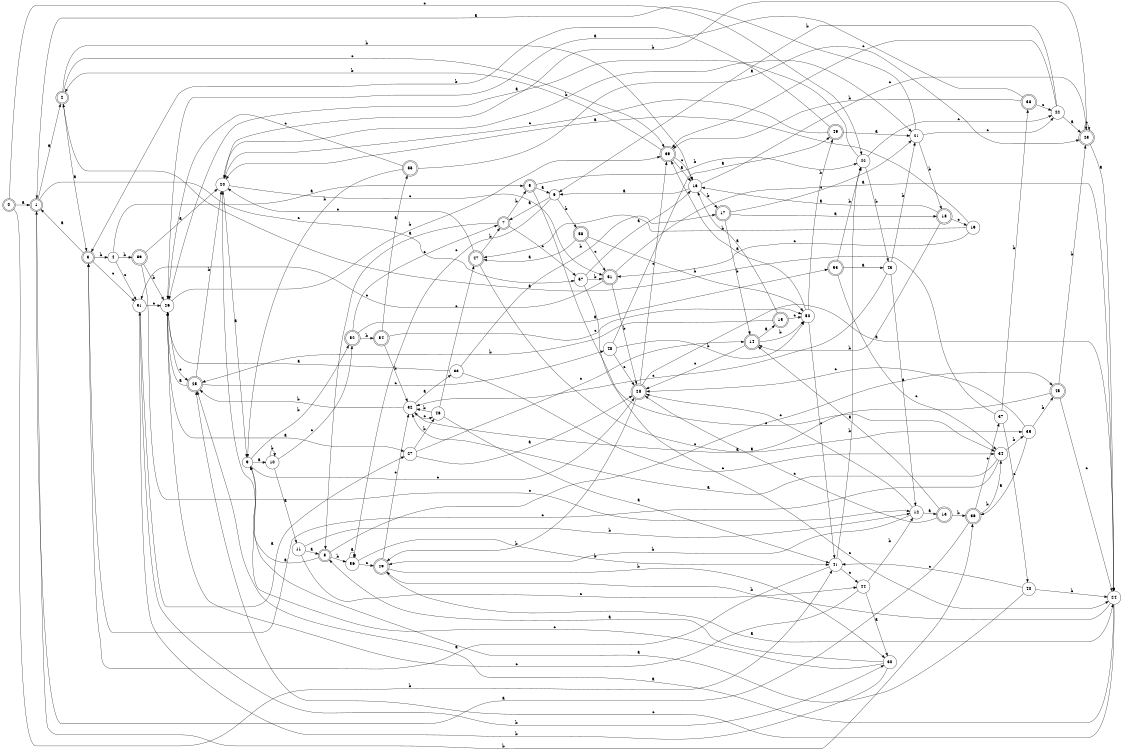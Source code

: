 digraph n48_5 {
__start0 [label="" shape="none"];

rankdir=LR;
size="8,5";

s0 [style="rounded,filled", color="black", fillcolor="white" shape="doublecircle", label="0"];
s1 [style="rounded,filled", color="black", fillcolor="white" shape="doublecircle", label="1"];
s2 [style="rounded,filled", color="black", fillcolor="white" shape="doublecircle", label="2"];
s3 [style="rounded,filled", color="black", fillcolor="white" shape="doublecircle", label="3"];
s4 [style="filled", color="black", fillcolor="white" shape="circle", label="4"];
s5 [style="rounded,filled", color="black", fillcolor="white" shape="doublecircle", label="5"];
s6 [style="filled", color="black", fillcolor="white" shape="circle", label="6"];
s7 [style="rounded,filled", color="black", fillcolor="white" shape="doublecircle", label="7"];
s8 [style="rounded,filled", color="black", fillcolor="white" shape="doublecircle", label="8"];
s9 [style="filled", color="black", fillcolor="white" shape="circle", label="9"];
s10 [style="filled", color="black", fillcolor="white" shape="circle", label="10"];
s11 [style="filled", color="black", fillcolor="white" shape="circle", label="11"];
s12 [style="filled", color="black", fillcolor="white" shape="circle", label="12"];
s13 [style="rounded,filled", color="black", fillcolor="white" shape="doublecircle", label="13"];
s14 [style="rounded,filled", color="black", fillcolor="white" shape="doublecircle", label="14"];
s15 [style="rounded,filled", color="black", fillcolor="white" shape="doublecircle", label="15"];
s16 [style="filled", color="black", fillcolor="white" shape="circle", label="16"];
s17 [style="rounded,filled", color="black", fillcolor="white" shape="doublecircle", label="17"];
s18 [style="rounded,filled", color="black", fillcolor="white" shape="doublecircle", label="18"];
s19 [style="filled", color="black", fillcolor="white" shape="circle", label="19"];
s20 [style="filled", color="black", fillcolor="white" shape="circle", label="20"];
s21 [style="filled", color="black", fillcolor="white" shape="circle", label="21"];
s22 [style="filled", color="black", fillcolor="white" shape="circle", label="22"];
s23 [style="rounded,filled", color="black", fillcolor="white" shape="doublecircle", label="23"];
s24 [style="filled", color="black", fillcolor="white" shape="circle", label="24"];
s25 [style="rounded,filled", color="black", fillcolor="white" shape="doublecircle", label="25"];
s26 [style="filled", color="black", fillcolor="white" shape="circle", label="26"];
s27 [style="filled", color="black", fillcolor="white" shape="circle", label="27"];
s28 [style="rounded,filled", color="black", fillcolor="white" shape="doublecircle", label="28"];
s29 [style="rounded,filled", color="black", fillcolor="white" shape="doublecircle", label="29"];
s30 [style="filled", color="black", fillcolor="white" shape="circle", label="30"];
s31 [style="filled", color="black", fillcolor="white" shape="circle", label="31"];
s32 [style="filled", color="black", fillcolor="white" shape="circle", label="32"];
s33 [style="filled", color="black", fillcolor="white" shape="circle", label="33"];
s34 [style="filled", color="black", fillcolor="white" shape="circle", label="34"];
s35 [style="filled", color="black", fillcolor="white" shape="circle", label="35"];
s36 [style="rounded,filled", color="black", fillcolor="white" shape="doublecircle", label="36"];
s37 [style="filled", color="black", fillcolor="white" shape="circle", label="37"];
s38 [style="rounded,filled", color="black", fillcolor="white" shape="doublecircle", label="38"];
s39 [style="rounded,filled", color="black", fillcolor="white" shape="doublecircle", label="39"];
s40 [style="filled", color="black", fillcolor="white" shape="circle", label="40"];
s41 [style="filled", color="black", fillcolor="white" shape="circle", label="41"];
s42 [style="filled", color="black", fillcolor="white" shape="circle", label="42"];
s43 [style="filled", color="black", fillcolor="white" shape="circle", label="43"];
s44 [style="filled", color="black", fillcolor="white" shape="circle", label="44"];
s45 [style="rounded,filled", color="black", fillcolor="white" shape="doublecircle", label="45"];
s46 [style="filled", color="black", fillcolor="white" shape="circle", label="46"];
s47 [style="rounded,filled", color="black", fillcolor="white" shape="doublecircle", label="47"];
s48 [style="filled", color="black", fillcolor="white" shape="circle", label="48"];
s49 [style="rounded,filled", color="black", fillcolor="white" shape="doublecircle", label="49"];
s50 [style="filled", color="black", fillcolor="white" shape="circle", label="50"];
s51 [style="rounded,filled", color="black", fillcolor="white" shape="doublecircle", label="51"];
s52 [style="rounded,filled", color="black", fillcolor="white" shape="doublecircle", label="52"];
s53 [style="rounded,filled", color="black", fillcolor="white" shape="doublecircle", label="53"];
s54 [style="rounded,filled", color="black", fillcolor="white" shape="doublecircle", label="54"];
s55 [style="rounded,filled", color="black", fillcolor="white" shape="doublecircle", label="55"];
s56 [style="filled", color="black", fillcolor="white" shape="circle", label="56"];
s57 [style="filled", color="black", fillcolor="white" shape="circle", label="57"];
s58 [style="rounded,filled", color="black", fillcolor="white" shape="doublecircle", label="58"];
s59 [style="rounded,filled", color="black", fillcolor="white" shape="doublecircle", label="59"];
s0 -> s1 [label="a"];
s0 -> s41 [label="b"];
s0 -> s42 [label="c"];
s1 -> s2 [label="a"];
s1 -> s36 [label="b"];
s1 -> s57 [label="c"];
s2 -> s3 [label="a"];
s2 -> s16 [label="b"];
s2 -> s39 [label="c"];
s3 -> s1 [label="a"];
s3 -> s4 [label="b"];
s3 -> s31 [label="c"];
s4 -> s5 [label="a"];
s4 -> s59 [label="b"];
s4 -> s31 [label="c"];
s5 -> s6 [label="a"];
s5 -> s42 [label="b"];
s5 -> s34 [label="c"];
s6 -> s7 [label="a"];
s6 -> s58 [label="b"];
s6 -> s56 [label="c"];
s7 -> s8 [label="a"];
s7 -> s5 [label="b"];
s7 -> s57 [label="c"];
s8 -> s9 [label="a"];
s8 -> s56 [label="b"];
s8 -> s45 [label="c"];
s9 -> s10 [label="a"];
s9 -> s52 [label="b"];
s9 -> s28 [label="c"];
s10 -> s11 [label="a"];
s10 -> s10 [label="b"];
s10 -> s52 [label="c"];
s11 -> s8 [label="a"];
s11 -> s12 [label="b"];
s11 -> s44 [label="c"];
s12 -> s13 [label="a"];
s12 -> s29 [label="b"];
s12 -> s28 [label="c"];
s13 -> s14 [label="a"];
s13 -> s36 [label="b"];
s13 -> s28 [label="c"];
s14 -> s15 [label="a"];
s14 -> s50 [label="b"];
s14 -> s28 [label="c"];
s15 -> s16 [label="a"];
s15 -> s25 [label="b"];
s15 -> s50 [label="c"];
s16 -> s6 [label="a"];
s16 -> s17 [label="b"];
s16 -> s23 [label="c"];
s17 -> s18 [label="a"];
s17 -> s14 [label="b"];
s17 -> s21 [label="c"];
s18 -> s16 [label="a"];
s18 -> s14 [label="b"];
s18 -> s19 [label="c"];
s19 -> s20 [label="a"];
s19 -> s47 [label="b"];
s19 -> s51 [label="c"];
s20 -> s9 [label="a"];
s20 -> s21 [label="b"];
s20 -> s51 [label="c"];
s21 -> s1 [label="a"];
s21 -> s18 [label="b"];
s21 -> s22 [label="c"];
s22 -> s23 [label="a"];
s22 -> s6 [label="b"];
s22 -> s39 [label="c"];
s23 -> s24 [label="a"];
s23 -> s20 [label="b"];
s23 -> s23 [label="c"];
s24 -> s25 [label="a"];
s24 -> s29 [label="b"];
s24 -> s25 [label="c"];
s25 -> s26 [label="a"];
s25 -> s20 [label="b"];
s25 -> s48 [label="c"];
s26 -> s27 [label="a"];
s26 -> s39 [label="b"];
s26 -> s25 [label="c"];
s27 -> s28 [label="a"];
s27 -> s46 [label="b"];
s27 -> s14 [label="c"];
s28 -> s24 [label="a"];
s28 -> s29 [label="b"];
s28 -> s39 [label="c"];
s29 -> s24 [label="a"];
s29 -> s30 [label="b"];
s29 -> s32 [label="c"];
s30 -> s8 [label="a"];
s30 -> s31 [label="b"];
s30 -> s20 [label="c"];
s31 -> s27 [label="a"];
s31 -> s30 [label="b"];
s31 -> s26 [label="c"];
s32 -> s33 [label="a"];
s32 -> s25 [label="b"];
s32 -> s46 [label="c"];
s33 -> s26 [label="a"];
s33 -> s17 [label="b"];
s33 -> s34 [label="c"];
s34 -> s32 [label="a"];
s34 -> s35 [label="b"];
s34 -> s3 [label="c"];
s35 -> s36 [label="a"];
s35 -> s45 [label="b"];
s35 -> s28 [label="c"];
s36 -> s1 [label="a"];
s36 -> s34 [label="b"];
s36 -> s37 [label="c"];
s37 -> s2 [label="a"];
s37 -> s38 [label="b"];
s37 -> s40 [label="c"];
s38 -> s26 [label="a"];
s38 -> s39 [label="b"];
s38 -> s22 [label="c"];
s39 -> s16 [label="a"];
s39 -> s2 [label="b"];
s39 -> s16 [label="c"];
s40 -> s9 [label="a"];
s40 -> s24 [label="b"];
s40 -> s41 [label="c"];
s41 -> s3 [label="a"];
s41 -> s42 [label="b"];
s41 -> s44 [label="c"];
s42 -> s26 [label="a"];
s42 -> s43 [label="b"];
s42 -> s22 [label="c"];
s43 -> s12 [label="a"];
s43 -> s21 [label="b"];
s43 -> s32 [label="c"];
s44 -> s30 [label="a"];
s44 -> s12 [label="b"];
s44 -> s26 [label="c"];
s45 -> s32 [label="a"];
s45 -> s23 [label="b"];
s45 -> s24 [label="c"];
s46 -> s41 [label="a"];
s46 -> s32 [label="b"];
s46 -> s47 [label="c"];
s47 -> s35 [label="a"];
s47 -> s7 [label="b"];
s47 -> s20 [label="c"];
s48 -> s49 [label="a"];
s48 -> s50 [label="b"];
s48 -> s28 [label="c"];
s49 -> s21 [label="a"];
s49 -> s3 [label="b"];
s49 -> s20 [label="c"];
s50 -> s39 [label="a"];
s50 -> s49 [label="b"];
s50 -> s41 [label="c"];
s51 -> s24 [label="a"];
s51 -> s28 [label="b"];
s51 -> s31 [label="c"];
s52 -> s53 [label="a"];
s52 -> s54 [label="b"];
s52 -> s7 [label="c"];
s53 -> s43 [label="a"];
s53 -> s42 [label="b"];
s53 -> s34 [label="c"];
s54 -> s55 [label="a"];
s54 -> s32 [label="b"];
s54 -> s50 [label="c"];
s55 -> s23 [label="a"];
s55 -> s9 [label="b"];
s55 -> s26 [label="c"];
s56 -> s56 [label="a"];
s56 -> s41 [label="b"];
s56 -> s29 [label="c"];
s57 -> s16 [label="a"];
s57 -> s51 [label="b"];
s57 -> s24 [label="c"];
s58 -> s47 [label="a"];
s58 -> s50 [label="b"];
s58 -> s51 [label="c"];
s59 -> s20 [label="a"];
s59 -> s26 [label="b"];
s59 -> s12 [label="c"];

}